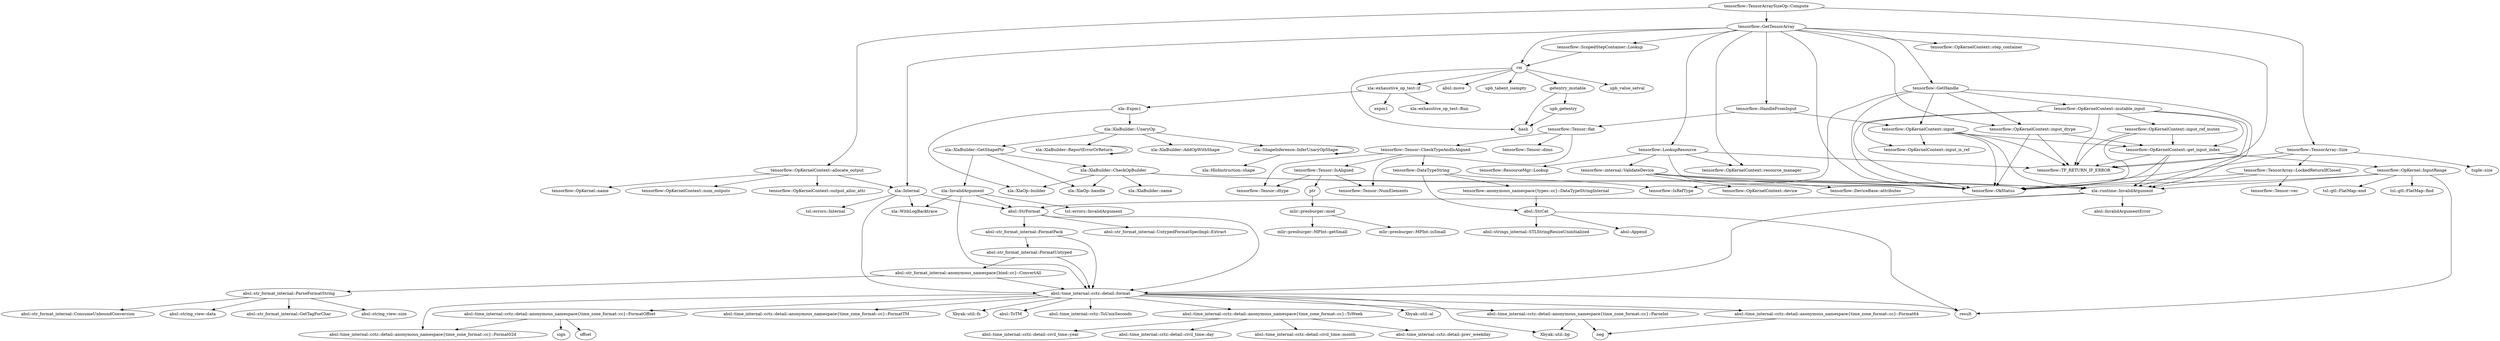 digraph  {
"tensorflow::TensorArraySizeOp::Compute";
"tensorflow::OpKernelContext::allocate_output";
"xla::Internal";
"absl::time_internal::cctz::detail::format";
"Xbyak::util::al";
"Xbyak::util::bp";
"absl::time_internal::cctz::detail::anonymous_namespace\{time_zone_format::cc\}::Format02d";
"absl::time_internal::cctz::detail::anonymous_namespace\{time_zone_format::cc\}::Format64";
"neg";
"absl::time_internal::cctz::detail::anonymous_namespace\{time_zone_format::cc\}::FormatOffset";
"offset";
"sign";
"absl::time_internal::cctz::detail::anonymous_namespace\{time_zone_format::cc\}::FormatTM";
"Xbyak::util::fs";
"absl::time_internal::cctz::detail::anonymous_namespace\{time_zone_format::cc\}::ParseInt";
"result";
"absl::ToTM";
"absl::time_internal::cctz::ToUnixSeconds";
"absl::time_internal::cctz::detail::anonymous_namespace\{time_zone_format::cc\}::ToWeek";
"absl::time_internal::cctz::detail::civil_time::day";
"absl::time_internal::cctz::detail::civil_time::month";
"absl::time_internal::cctz::detail::prev_weekday";
"absl::time_internal::cctz::detail::civil_time::year";
"tsl::errors::Internal";
"absl::StrFormat";
"absl::str_format_internal::UntypedFormatSpecImpl::Extract";
"absl::str_format_internal::FormatPack";
"absl::str_format_internal::FormatUntyped";
"absl::str_format_internal::anonymous_namespace\{bind::cc\}::ConvertAll";
"absl::str_format_internal::ParseFormatString";
"absl::str_format_internal::ConsumeUnboundConversion";
"absl::string_view::data";
"absl::str_format_internal::GetTagForChar";
"absl::string_view::size";
"xla::WithLogBacktrace";
"tensorflow::OpKernel::name";
"tensorflow::OpKernelContext::num_outputs";
"tensorflow::OpKernelContext::output_alloc_attr";
"tensorflow::GetTensorArray";
"tensorflow::GetHandle";
"tensorflow::OpKernelContext::input";
"tensorflow::OpKernelContext::get_input_index";
"tensorflow::OpKernel::InputRange";
"tsl::gtl::FlatMap::end";
"tsl::gtl::FlatMap::find";
"xla::runtime::InvalidArgument";
"absl::InvalidArgumentError";
"tensorflow::OkStatus";
"tensorflow::TF_RETURN_IF_ERROR";
"tensorflow::OpKernelContext::input_is_ref";
"tensorflow::OpKernelContext::input_dtype";
"tensorflow::IsRefType";
"tensorflow::OpKernelContext::mutable_input";
"tensorflow::OpKernelContext::input_ref_mutex";
"tensorflow::HandleFromInput";
"tensorflow::Tensor::flat";
"tensorflow::Tensor::CheckTypeAndIsAligned";
"tensorflow::DataTypeString";
"tensorflow::anonymous_namespace\{types::cc\}::DataTypeStringInternal";
"absl::StrCat";
"absl::Append";
"absl::strings_internal::STLStringResizeUninitialized";
"tensorflow::Tensor::dtype";
"tensorflow::Tensor::IsAligned";
"tensorflow::Tensor::NumElements";
"ptr";
"mlir::presburger::mod";
"mlir::presburger::MPInt::getSmall";
"mlir::presburger::MPInt::isSmall";
"tensorflow::Tensor::dims";
"tensorflow::ScopedStepContainer::Lookup";
"rm";
"_upb_value_setval";
"getentry_mutable";
"hash";
"upb_getentry";
"xla::exhaustive_op_test::if";
"expm1";
"xla::Expm1";
"xla::XlaOp::builder";
"xla::XlaBuilder::UnaryOp";
"xla::XlaBuilder::AddOpWithShape";
"xla::XlaBuilder::GetShapePtr";
"xla::XlaBuilder::CheckOpBuilder";
"xla::XlaOp::handle";
"xla::XlaBuilder::name";
"xla::InvalidArgument";
"tsl::errors::InvalidArgument";
"xla::ShapeInference::InferUnaryOpShape";
"xla::HloInstruction::shape";
"xla::XlaBuilder::ReportErrorOrReturn";
"xla::exhaustive_op_test::Run";
"absl::move";
"upb_tabent_isempty";
"tensorflow::LookupResource";
"tensorflow::ResourceMgr::Lookup";
"tensorflow::OpKernelContext::resource_manager";
"tensorflow::internal::ValidateDevice";
"tensorflow::DeviceBase::attributes";
"tensorflow::OpKernelContext::device";
"tensorflow::OpKernelContext::step_container";
"tensorflow::TensorArray::Size";
"tensorflow::TensorArray::LockedReturnIfClosed";
"tensorflow::Tensor::vec";
"tuple::size";
"tensorflow::TensorArraySizeOp::Compute" -> "tensorflow::OpKernelContext::allocate_output";
"tensorflow::TensorArraySizeOp::Compute" -> "tensorflow::GetTensorArray";
"tensorflow::TensorArraySizeOp::Compute" -> "tensorflow::TensorArray::Size";
"tensorflow::OpKernelContext::allocate_output" -> "xla::Internal";
"tensorflow::OpKernelContext::allocate_output" -> "tensorflow::OpKernel::name";
"tensorflow::OpKernelContext::allocate_output" -> "tensorflow::OpKernelContext::num_outputs";
"tensorflow::OpKernelContext::allocate_output" -> "tensorflow::OpKernelContext::output_alloc_attr";
"xla::Internal" -> "absl::time_internal::cctz::detail::format";
"xla::Internal" -> "tsl::errors::Internal";
"xla::Internal" -> "absl::StrFormat";
"xla::Internal" -> "xla::WithLogBacktrace";
"absl::time_internal::cctz::detail::format" -> "Xbyak::util::al";
"absl::time_internal::cctz::detail::format" -> "Xbyak::util::bp";
"absl::time_internal::cctz::detail::format" -> "absl::time_internal::cctz::detail::anonymous_namespace\{time_zone_format::cc\}::Format02d";
"absl::time_internal::cctz::detail::format" -> "absl::time_internal::cctz::detail::anonymous_namespace\{time_zone_format::cc\}::Format64";
"absl::time_internal::cctz::detail::format" -> "absl::time_internal::cctz::detail::anonymous_namespace\{time_zone_format::cc\}::FormatOffset";
"absl::time_internal::cctz::detail::format" -> "absl::time_internal::cctz::detail::anonymous_namespace\{time_zone_format::cc\}::FormatTM";
"absl::time_internal::cctz::detail::format" -> "Xbyak::util::fs";
"absl::time_internal::cctz::detail::format" -> "absl::time_internal::cctz::detail::anonymous_namespace\{time_zone_format::cc\}::ParseInt";
"absl::time_internal::cctz::detail::format" -> "result";
"absl::time_internal::cctz::detail::format" -> "absl::ToTM";
"absl::time_internal::cctz::detail::format" -> "absl::time_internal::cctz::ToUnixSeconds";
"absl::time_internal::cctz::detail::format" -> "absl::time_internal::cctz::detail::anonymous_namespace\{time_zone_format::cc\}::ToWeek";
"absl::time_internal::cctz::detail::anonymous_namespace\{time_zone_format::cc\}::Format64" -> "neg";
"absl::time_internal::cctz::detail::anonymous_namespace\{time_zone_format::cc\}::FormatOffset" -> "absl::time_internal::cctz::detail::anonymous_namespace\{time_zone_format::cc\}::Format02d";
"absl::time_internal::cctz::detail::anonymous_namespace\{time_zone_format::cc\}::FormatOffset" -> "offset";
"absl::time_internal::cctz::detail::anonymous_namespace\{time_zone_format::cc\}::FormatOffset" -> "sign";
"absl::time_internal::cctz::detail::anonymous_namespace\{time_zone_format::cc\}::ParseInt" -> "Xbyak::util::bp";
"absl::time_internal::cctz::detail::anonymous_namespace\{time_zone_format::cc\}::ParseInt" -> "neg";
"absl::time_internal::cctz::detail::anonymous_namespace\{time_zone_format::cc\}::ToWeek" -> "absl::time_internal::cctz::detail::civil_time::day";
"absl::time_internal::cctz::detail::anonymous_namespace\{time_zone_format::cc\}::ToWeek" -> "absl::time_internal::cctz::detail::civil_time::month";
"absl::time_internal::cctz::detail::anonymous_namespace\{time_zone_format::cc\}::ToWeek" -> "absl::time_internal::cctz::detail::prev_weekday";
"absl::time_internal::cctz::detail::anonymous_namespace\{time_zone_format::cc\}::ToWeek" -> "absl::time_internal::cctz::detail::civil_time::year";
"absl::StrFormat" -> "absl::str_format_internal::UntypedFormatSpecImpl::Extract";
"absl::StrFormat" -> "absl::time_internal::cctz::detail::format";
"absl::StrFormat" -> "absl::str_format_internal::FormatPack";
"absl::str_format_internal::FormatPack" -> "absl::time_internal::cctz::detail::format";
"absl::str_format_internal::FormatPack" -> "absl::str_format_internal::FormatUntyped";
"absl::str_format_internal::FormatUntyped" -> "absl::str_format_internal::anonymous_namespace\{bind::cc\}::ConvertAll";
"absl::str_format_internal::FormatUntyped" -> "absl::time_internal::cctz::detail::format";
"absl::str_format_internal::anonymous_namespace\{bind::cc\}::ConvertAll" -> "absl::time_internal::cctz::detail::format";
"absl::str_format_internal::anonymous_namespace\{bind::cc\}::ConvertAll" -> "absl::str_format_internal::ParseFormatString";
"absl::str_format_internal::ParseFormatString" -> "absl::str_format_internal::ConsumeUnboundConversion";
"absl::str_format_internal::ParseFormatString" -> "absl::string_view::data";
"absl::str_format_internal::ParseFormatString" -> "absl::str_format_internal::GetTagForChar";
"absl::str_format_internal::ParseFormatString" -> "absl::string_view::size";
"tensorflow::GetTensorArray" -> "tensorflow::GetHandle";
"tensorflow::GetTensorArray" -> "tensorflow::HandleFromInput";
"tensorflow::GetTensorArray" -> "tensorflow::OpKernelContext::input_dtype";
"tensorflow::GetTensorArray" -> "xla::Internal";
"tensorflow::GetTensorArray" -> "tensorflow::ScopedStepContainer::Lookup";
"tensorflow::GetTensorArray" -> "tensorflow::LookupResource";
"tensorflow::GetTensorArray" -> "tensorflow::OkStatus";
"tensorflow::GetTensorArray" -> "tensorflow::OpKernelContext::resource_manager";
"tensorflow::GetTensorArray" -> "rm";
"tensorflow::GetTensorArray" -> "tensorflow::OpKernelContext::step_container";
"tensorflow::GetTensorArray" -> "tensorflow::TF_RETURN_IF_ERROR";
"tensorflow::GetHandle" -> "tensorflow::OpKernelContext::input";
"tensorflow::GetHandle" -> "tensorflow::OpKernelContext::input_dtype";
"tensorflow::GetHandle" -> "xla::runtime::InvalidArgument";
"tensorflow::GetHandle" -> "tensorflow::IsRefType";
"tensorflow::GetHandle" -> "tensorflow::OpKernelContext::mutable_input";
"tensorflow::GetHandle" -> "tensorflow::OkStatus";
"tensorflow::OpKernelContext::input" -> "tensorflow::OpKernelContext::get_input_index";
"tensorflow::OpKernelContext::input" -> "tensorflow::OpKernelContext::input_is_ref";
"tensorflow::OpKernelContext::input" -> "xla::runtime::InvalidArgument";
"tensorflow::OpKernelContext::input" -> "tensorflow::OkStatus";
"tensorflow::OpKernelContext::input" -> "tensorflow::TF_RETURN_IF_ERROR";
"tensorflow::OpKernelContext::get_input_index" -> "tensorflow::OpKernel::InputRange";
"tensorflow::OpKernelContext::get_input_index" -> "xla::runtime::InvalidArgument";
"tensorflow::OpKernelContext::get_input_index" -> "tensorflow::OkStatus";
"tensorflow::OpKernelContext::get_input_index" -> "tensorflow::TF_RETURN_IF_ERROR";
"tensorflow::OpKernel::InputRange" -> "tsl::gtl::FlatMap::end";
"tensorflow::OpKernel::InputRange" -> "tsl::gtl::FlatMap::find";
"tensorflow::OpKernel::InputRange" -> "xla::runtime::InvalidArgument";
"tensorflow::OpKernel::InputRange" -> "tensorflow::OkStatus";
"tensorflow::OpKernel::InputRange" -> "result";
"xla::runtime::InvalidArgument" -> "absl::time_internal::cctz::detail::format";
"xla::runtime::InvalidArgument" -> "absl::InvalidArgumentError";
"xla::runtime::InvalidArgument" -> "absl::StrFormat";
"tensorflow::OpKernelContext::input_dtype" -> "tensorflow::OpKernelContext::get_input_index";
"tensorflow::OpKernelContext::input_dtype" -> "tensorflow::OkStatus";
"tensorflow::OpKernelContext::input_dtype" -> "tensorflow::TF_RETURN_IF_ERROR";
"tensorflow::OpKernelContext::mutable_input" -> "tensorflow::OpKernelContext::get_input_index";
"tensorflow::OpKernelContext::mutable_input" -> "tensorflow::OpKernelContext::input_is_ref";
"tensorflow::OpKernelContext::mutable_input" -> "tensorflow::OpKernelContext::input_ref_mutex";
"tensorflow::OpKernelContext::mutable_input" -> "xla::runtime::InvalidArgument";
"tensorflow::OpKernelContext::mutable_input" -> "tensorflow::OkStatus";
"tensorflow::OpKernelContext::mutable_input" -> "tensorflow::TF_RETURN_IF_ERROR";
"tensorflow::OpKernelContext::input_ref_mutex" -> "tensorflow::OpKernelContext::get_input_index";
"tensorflow::OpKernelContext::input_ref_mutex" -> "tensorflow::OkStatus";
"tensorflow::OpKernelContext::input_ref_mutex" -> "tensorflow::TF_RETURN_IF_ERROR";
"tensorflow::HandleFromInput" -> "tensorflow::Tensor::flat";
"tensorflow::HandleFromInput" -> "tensorflow::OpKernelContext::input";
"tensorflow::Tensor::flat" -> "tensorflow::Tensor::CheckTypeAndIsAligned";
"tensorflow::Tensor::flat" -> "tensorflow::Tensor::dims";
"tensorflow::Tensor::flat" -> "tensorflow::Tensor::NumElements";
"tensorflow::Tensor::CheckTypeAndIsAligned" -> "tensorflow::DataTypeString";
"tensorflow::Tensor::CheckTypeAndIsAligned" -> "tensorflow::Tensor::dtype";
"tensorflow::Tensor::CheckTypeAndIsAligned" -> "tensorflow::Tensor::IsAligned";
"tensorflow::DataTypeString" -> "tensorflow::anonymous_namespace\{types::cc\}::DataTypeStringInternal";
"tensorflow::DataTypeString" -> "tensorflow::IsRefType";
"tensorflow::DataTypeString" -> "absl::StrCat";
"tensorflow::anonymous_namespace\{types::cc\}::DataTypeStringInternal" -> "absl::StrCat";
"absl::StrCat" -> "absl::Append";
"absl::StrCat" -> "result";
"absl::StrCat" -> "absl::strings_internal::STLStringResizeUninitialized";
"tensorflow::Tensor::IsAligned" -> "tensorflow::Tensor::dtype";
"tensorflow::Tensor::IsAligned" -> "tensorflow::Tensor::NumElements";
"tensorflow::Tensor::IsAligned" -> "ptr";
"ptr" -> "mlir::presburger::mod";
"mlir::presburger::mod" -> "mlir::presburger::MPInt::getSmall";
"mlir::presburger::mod" -> "mlir::presburger::MPInt::isSmall";
"tensorflow::ScopedStepContainer::Lookup" -> "rm";
"rm" -> "_upb_value_setval";
"rm" -> "getentry_mutable";
"rm" -> "hash";
"rm" -> "xla::exhaustive_op_test::if";
"rm" -> "absl::move";
"rm" -> "upb_tabent_isempty";
"getentry_mutable" -> "hash";
"getentry_mutable" -> "upb_getentry";
"upb_getentry" -> "hash";
"xla::exhaustive_op_test::if" -> "expm1";
"xla::exhaustive_op_test::if" -> "xla::Expm1";
"xla::exhaustive_op_test::if" -> "xla::exhaustive_op_test::Run";
"xla::Expm1" -> "xla::XlaOp::builder";
"xla::Expm1" -> "xla::XlaBuilder::UnaryOp";
"xla::XlaBuilder::UnaryOp" -> "xla::XlaBuilder::AddOpWithShape";
"xla::XlaBuilder::UnaryOp" -> "xla::XlaBuilder::GetShapePtr";
"xla::XlaBuilder::UnaryOp" -> "xla::ShapeInference::InferUnaryOpShape";
"xla::XlaBuilder::UnaryOp" -> "xla::XlaBuilder::ReportErrorOrReturn";
"xla::XlaBuilder::GetShapePtr" -> "xla::XlaBuilder::CheckOpBuilder";
"xla::XlaBuilder::GetShapePtr" -> "xla::XlaOp::handle";
"xla::XlaBuilder::GetShapePtr" -> "xla::InvalidArgument";
"xla::XlaBuilder::CheckOpBuilder" -> "xla::XlaOp::builder";
"xla::XlaBuilder::CheckOpBuilder" -> "xla::XlaOp::handle";
"xla::XlaBuilder::CheckOpBuilder" -> "xla::runtime::InvalidArgument";
"xla::XlaBuilder::CheckOpBuilder" -> "xla::XlaBuilder::name";
"xla::XlaBuilder::CheckOpBuilder" -> "tensorflow::OkStatus";
"xla::InvalidArgument" -> "absl::time_internal::cctz::detail::format";
"xla::InvalidArgument" -> "tsl::errors::InvalidArgument";
"xla::InvalidArgument" -> "absl::StrFormat";
"xla::InvalidArgument" -> "xla::WithLogBacktrace";
"xla::ShapeInference::InferUnaryOpShape" -> "xla::ShapeInference::InferUnaryOpShape";
"xla::ShapeInference::InferUnaryOpShape" -> "xla::HloInstruction::shape";
"xla::XlaBuilder::ReportErrorOrReturn" -> "xla::XlaBuilder::ReportErrorOrReturn";
"tensorflow::LookupResource" -> "tensorflow::ResourceMgr::Lookup";
"tensorflow::LookupResource" -> "tensorflow::OkStatus";
"tensorflow::LookupResource" -> "tensorflow::OpKernelContext::resource_manager";
"tensorflow::LookupResource" -> "tensorflow::TF_RETURN_IF_ERROR";
"tensorflow::LookupResource" -> "tensorflow::internal::ValidateDevice";
"tensorflow::internal::ValidateDevice" -> "tensorflow::DeviceBase::attributes";
"tensorflow::internal::ValidateDevice" -> "tensorflow::OpKernelContext::device";
"tensorflow::internal::ValidateDevice" -> "xla::runtime::InvalidArgument";
"tensorflow::internal::ValidateDevice" -> "tensorflow::OkStatus";
"tensorflow::TensorArray::Size" -> "tensorflow::TensorArray::LockedReturnIfClosed";
"tensorflow::TensorArray::Size" -> "tensorflow::OkStatus";
"tensorflow::TensorArray::Size" -> "tuple::size";
"tensorflow::TensorArray::Size" -> "tensorflow::TF_RETURN_IF_ERROR";
"tensorflow::TensorArray::LockedReturnIfClosed" -> "xla::runtime::InvalidArgument";
"tensorflow::TensorArray::LockedReturnIfClosed" -> "tensorflow::OkStatus";
"tensorflow::TensorArray::LockedReturnIfClosed" -> "tensorflow::Tensor::vec";
}

